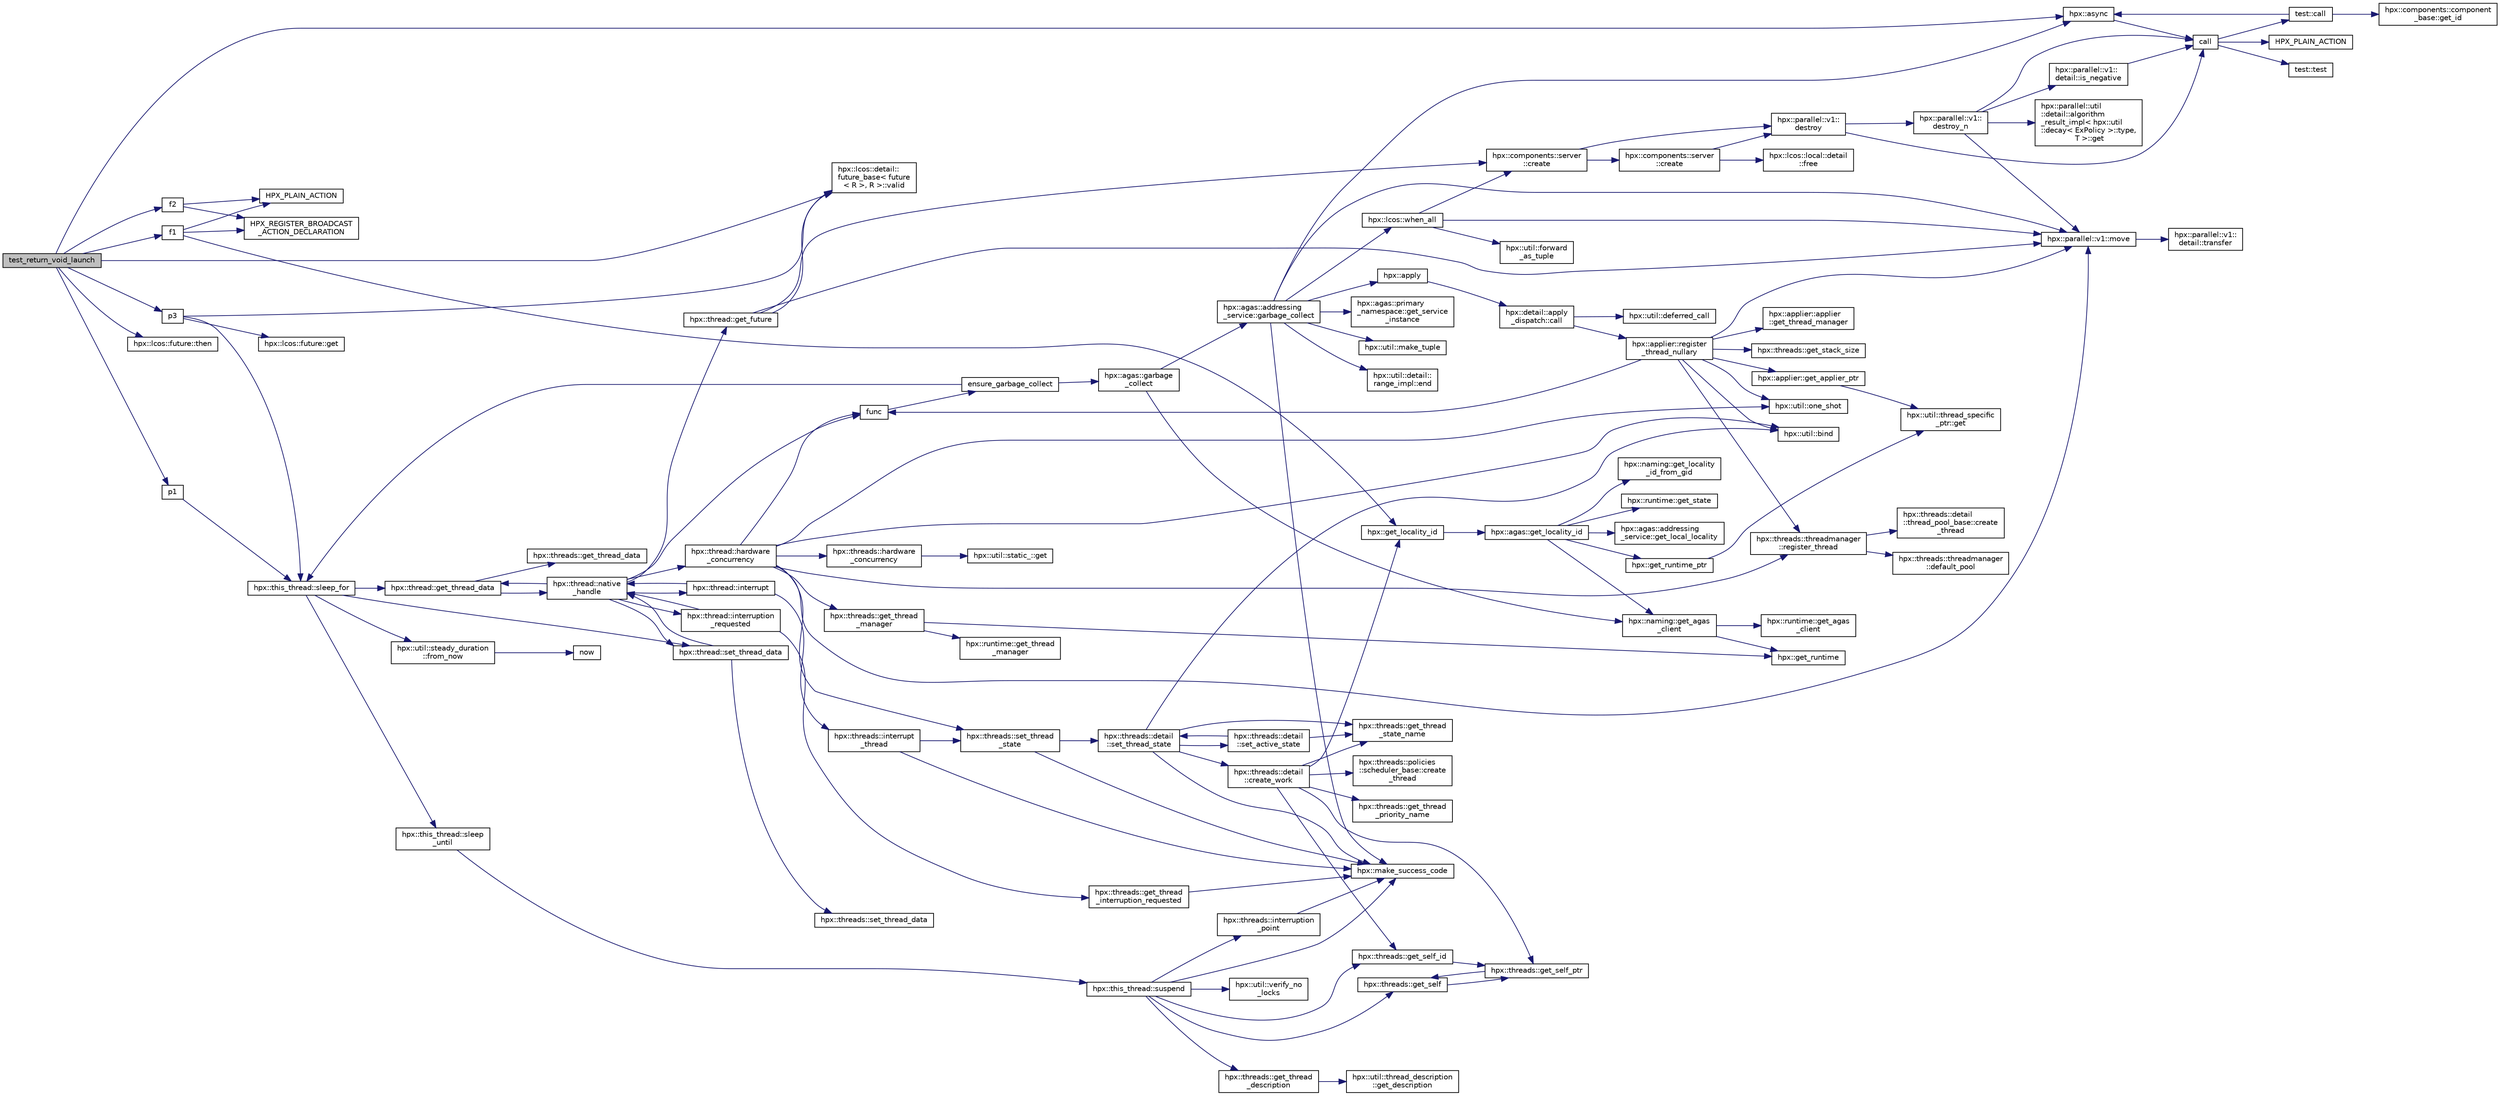 digraph "test_return_void_launch"
{
  edge [fontname="Helvetica",fontsize="10",labelfontname="Helvetica",labelfontsize="10"];
  node [fontname="Helvetica",fontsize="10",shape=record];
  rankdir="LR";
  Node1410 [label="test_return_void_launch",height=0.2,width=0.4,color="black", fillcolor="grey75", style="filled", fontcolor="black"];
  Node1410 -> Node1411 [color="midnightblue",fontsize="10",style="solid",fontname="Helvetica"];
  Node1411 [label="f1",height=0.2,width=0.4,color="black", fillcolor="white", style="filled",URL="$d8/d8b/broadcast_8cpp.html#a1751fbd41f2529b84514a9dbd767959a"];
  Node1411 -> Node1412 [color="midnightblue",fontsize="10",style="solid",fontname="Helvetica"];
  Node1412 [label="hpx::get_locality_id",height=0.2,width=0.4,color="black", fillcolor="white", style="filled",URL="$d8/d83/namespacehpx.html#a158d7c54a657bb364c1704033010697b",tooltip="Return the number of the locality this function is being called from. "];
  Node1412 -> Node1413 [color="midnightblue",fontsize="10",style="solid",fontname="Helvetica"];
  Node1413 [label="hpx::agas::get_locality_id",height=0.2,width=0.4,color="black", fillcolor="white", style="filled",URL="$dc/d54/namespacehpx_1_1agas.html#a491cc2ddecdf0f1a9129900caa6a4d3e"];
  Node1413 -> Node1414 [color="midnightblue",fontsize="10",style="solid",fontname="Helvetica"];
  Node1414 [label="hpx::get_runtime_ptr",height=0.2,width=0.4,color="black", fillcolor="white", style="filled",URL="$d8/d83/namespacehpx.html#af29daf2bb3e01b4d6495a1742b6cce64"];
  Node1414 -> Node1415 [color="midnightblue",fontsize="10",style="solid",fontname="Helvetica"];
  Node1415 [label="hpx::util::thread_specific\l_ptr::get",height=0.2,width=0.4,color="black", fillcolor="white", style="filled",URL="$d4/d4c/structhpx_1_1util_1_1thread__specific__ptr.html#a3b27d8520710478aa41d1f74206bdba9"];
  Node1413 -> Node1416 [color="midnightblue",fontsize="10",style="solid",fontname="Helvetica"];
  Node1416 [label="hpx::runtime::get_state",height=0.2,width=0.4,color="black", fillcolor="white", style="filled",URL="$d0/d7b/classhpx_1_1runtime.html#ab405f80e060dac95d624520f38b0524c"];
  Node1413 -> Node1417 [color="midnightblue",fontsize="10",style="solid",fontname="Helvetica"];
  Node1417 [label="hpx::naming::get_agas\l_client",height=0.2,width=0.4,color="black", fillcolor="white", style="filled",URL="$d4/dc9/namespacehpx_1_1naming.html#a0408fffd5d34b620712a801b0ae3b032"];
  Node1417 -> Node1418 [color="midnightblue",fontsize="10",style="solid",fontname="Helvetica"];
  Node1418 [label="hpx::get_runtime",height=0.2,width=0.4,color="black", fillcolor="white", style="filled",URL="$d8/d83/namespacehpx.html#aef902cc6c7dd3b9fbadf34d1e850a070"];
  Node1417 -> Node1419 [color="midnightblue",fontsize="10",style="solid",fontname="Helvetica"];
  Node1419 [label="hpx::runtime::get_agas\l_client",height=0.2,width=0.4,color="black", fillcolor="white", style="filled",URL="$d0/d7b/classhpx_1_1runtime.html#aeb5dddd30d6b9861669af8ad44d1a96a"];
  Node1413 -> Node1420 [color="midnightblue",fontsize="10",style="solid",fontname="Helvetica"];
  Node1420 [label="hpx::agas::addressing\l_service::get_local_locality",height=0.2,width=0.4,color="black", fillcolor="white", style="filled",URL="$db/d58/structhpx_1_1agas_1_1addressing__service.html#ab52c19a37c2a7a006c6c15f90ad0539c"];
  Node1413 -> Node1421 [color="midnightblue",fontsize="10",style="solid",fontname="Helvetica"];
  Node1421 [label="hpx::naming::get_locality\l_id_from_gid",height=0.2,width=0.4,color="black", fillcolor="white", style="filled",URL="$d4/dc9/namespacehpx_1_1naming.html#a7fd43037784560bd04fda9b49e33529f"];
  Node1411 -> Node1422 [color="midnightblue",fontsize="10",style="solid",fontname="Helvetica"];
  Node1422 [label="HPX_PLAIN_ACTION",height=0.2,width=0.4,color="black", fillcolor="white", style="filled",URL="$d8/d8b/broadcast_8cpp.html#a19685a0394ce6a99351f7a679f6eeefc"];
  Node1411 -> Node1423 [color="midnightblue",fontsize="10",style="solid",fontname="Helvetica"];
  Node1423 [label="HPX_REGISTER_BROADCAST\l_ACTION_DECLARATION",height=0.2,width=0.4,color="black", fillcolor="white", style="filled",URL="$d7/d38/addressing__service_8cpp.html#a573d764d9cb34eec46a4bdffcf07875f"];
  Node1410 -> Node1424 [color="midnightblue",fontsize="10",style="solid",fontname="Helvetica"];
  Node1424 [label="hpx::async",height=0.2,width=0.4,color="black", fillcolor="white", style="filled",URL="$d8/d83/namespacehpx.html#acb7d8e37b73b823956ce144f9a57eaa4"];
  Node1424 -> Node1425 [color="midnightblue",fontsize="10",style="solid",fontname="Helvetica"];
  Node1425 [label="call",height=0.2,width=0.4,color="black", fillcolor="white", style="filled",URL="$d2/d67/promise__1620_8cpp.html#a58357f0b82bc761e1d0b9091ed563a70"];
  Node1425 -> Node1426 [color="midnightblue",fontsize="10",style="solid",fontname="Helvetica"];
  Node1426 [label="test::test",height=0.2,width=0.4,color="black", fillcolor="white", style="filled",URL="$d8/d89/structtest.html#ab42d5ece712d716b04cb3f686f297a26"];
  Node1425 -> Node1427 [color="midnightblue",fontsize="10",style="solid",fontname="Helvetica"];
  Node1427 [label="HPX_PLAIN_ACTION",height=0.2,width=0.4,color="black", fillcolor="white", style="filled",URL="$d2/d67/promise__1620_8cpp.html#ab96aab827a4b1fcaf66cfe0ba83fef23"];
  Node1425 -> Node1428 [color="midnightblue",fontsize="10",style="solid",fontname="Helvetica"];
  Node1428 [label="test::call",height=0.2,width=0.4,color="black", fillcolor="white", style="filled",URL="$d8/d89/structtest.html#aeb29e7ed6518b9426ccf1344c52620ae"];
  Node1428 -> Node1424 [color="midnightblue",fontsize="10",style="solid",fontname="Helvetica"];
  Node1428 -> Node1429 [color="midnightblue",fontsize="10",style="solid",fontname="Helvetica"];
  Node1429 [label="hpx::components::component\l_base::get_id",height=0.2,width=0.4,color="black", fillcolor="white", style="filled",URL="$d2/de6/classhpx_1_1components_1_1component__base.html#a4c8fd93514039bdf01c48d66d82b19cd"];
  Node1410 -> Node1430 [color="midnightblue",fontsize="10",style="solid",fontname="Helvetica"];
  Node1430 [label="p1",height=0.2,width=0.4,color="black", fillcolor="white", style="filled",URL="$df/da5/future__then_8cpp.html#a8978a24b044bacf963e33824a4c1ac98"];
  Node1430 -> Node1431 [color="midnightblue",fontsize="10",style="solid",fontname="Helvetica"];
  Node1431 [label="hpx::this_thread::sleep_for",height=0.2,width=0.4,color="black", fillcolor="white", style="filled",URL="$d9/d52/namespacehpx_1_1this__thread.html#afc042a5a5fa52eef2d1d177a343435cf"];
  Node1431 -> Node1432 [color="midnightblue",fontsize="10",style="solid",fontname="Helvetica"];
  Node1432 [label="hpx::this_thread::sleep\l_until",height=0.2,width=0.4,color="black", fillcolor="white", style="filled",URL="$d9/d52/namespacehpx_1_1this__thread.html#ae12a853980115b23ff0ab8ca06622658"];
  Node1432 -> Node1433 [color="midnightblue",fontsize="10",style="solid",fontname="Helvetica"];
  Node1433 [label="hpx::this_thread::suspend",height=0.2,width=0.4,color="black", fillcolor="white", style="filled",URL="$d9/d52/namespacehpx_1_1this__thread.html#aca220026fb3014c0881d129fe31c0073"];
  Node1433 -> Node1434 [color="midnightblue",fontsize="10",style="solid",fontname="Helvetica"];
  Node1434 [label="hpx::threads::get_self",height=0.2,width=0.4,color="black", fillcolor="white", style="filled",URL="$d7/d28/namespacehpx_1_1threads.html#a07daf4d6d29233f20d66d41ab7b5b8e8"];
  Node1434 -> Node1435 [color="midnightblue",fontsize="10",style="solid",fontname="Helvetica"];
  Node1435 [label="hpx::threads::get_self_ptr",height=0.2,width=0.4,color="black", fillcolor="white", style="filled",URL="$d7/d28/namespacehpx_1_1threads.html#a22877ae347ad884cde3a51397dad6c53"];
  Node1435 -> Node1434 [color="midnightblue",fontsize="10",style="solid",fontname="Helvetica"];
  Node1433 -> Node1436 [color="midnightblue",fontsize="10",style="solid",fontname="Helvetica"];
  Node1436 [label="hpx::threads::get_self_id",height=0.2,width=0.4,color="black", fillcolor="white", style="filled",URL="$d7/d28/namespacehpx_1_1threads.html#afafe0f900b9fac3d4ed3c747625c1cfe"];
  Node1436 -> Node1435 [color="midnightblue",fontsize="10",style="solid",fontname="Helvetica"];
  Node1433 -> Node1437 [color="midnightblue",fontsize="10",style="solid",fontname="Helvetica"];
  Node1437 [label="hpx::threads::interruption\l_point",height=0.2,width=0.4,color="black", fillcolor="white", style="filled",URL="$d7/d28/namespacehpx_1_1threads.html#ada6ec56a12b050707311d8c628089059"];
  Node1437 -> Node1438 [color="midnightblue",fontsize="10",style="solid",fontname="Helvetica"];
  Node1438 [label="hpx::make_success_code",height=0.2,width=0.4,color="black", fillcolor="white", style="filled",URL="$d8/d83/namespacehpx.html#a0e8512a8f49e2a6c8185061181419d8f",tooltip="Returns error_code(hpx::success, \"success\", mode). "];
  Node1433 -> Node1439 [color="midnightblue",fontsize="10",style="solid",fontname="Helvetica"];
  Node1439 [label="hpx::util::verify_no\l_locks",height=0.2,width=0.4,color="black", fillcolor="white", style="filled",URL="$df/dad/namespacehpx_1_1util.html#ae0e1837ee6f09b79b26c2e788d2e9fc9"];
  Node1433 -> Node1440 [color="midnightblue",fontsize="10",style="solid",fontname="Helvetica"];
  Node1440 [label="hpx::threads::get_thread\l_description",height=0.2,width=0.4,color="black", fillcolor="white", style="filled",URL="$d7/d28/namespacehpx_1_1threads.html#a42fc18a7a680f4e8bc633a4b4c956701"];
  Node1440 -> Node1441 [color="midnightblue",fontsize="10",style="solid",fontname="Helvetica"];
  Node1441 [label="hpx::util::thread_description\l::get_description",height=0.2,width=0.4,color="black", fillcolor="white", style="filled",URL="$df/d9e/structhpx_1_1util_1_1thread__description.html#a8c834e14eca6eb228188022577f9f952"];
  Node1433 -> Node1438 [color="midnightblue",fontsize="10",style="solid",fontname="Helvetica"];
  Node1431 -> Node1442 [color="midnightblue",fontsize="10",style="solid",fontname="Helvetica"];
  Node1442 [label="hpx::util::steady_duration\l::from_now",height=0.2,width=0.4,color="black", fillcolor="white", style="filled",URL="$d9/d4f/classhpx_1_1util_1_1steady__duration.html#a0132206d767cd0f7395507b40111a153"];
  Node1442 -> Node1443 [color="midnightblue",fontsize="10",style="solid",fontname="Helvetica"];
  Node1443 [label="now",height=0.2,width=0.4,color="black", fillcolor="white", style="filled",URL="$de/db3/1d__stencil__1__omp_8cpp.html#a89e9667753dccfac455bd37a7a3a7b16"];
  Node1431 -> Node1444 [color="midnightblue",fontsize="10",style="solid",fontname="Helvetica"];
  Node1444 [label="hpx::thread::get_thread_data",height=0.2,width=0.4,color="black", fillcolor="white", style="filled",URL="$de/d9b/classhpx_1_1thread.html#a4535ef82cec3b953d2c941d20e3e3904"];
  Node1444 -> Node1445 [color="midnightblue",fontsize="10",style="solid",fontname="Helvetica"];
  Node1445 [label="hpx::threads::get_thread_data",height=0.2,width=0.4,color="black", fillcolor="white", style="filled",URL="$d7/d28/namespacehpx_1_1threads.html#a8737931ff6303807225f735b2b384ae4"];
  Node1444 -> Node1446 [color="midnightblue",fontsize="10",style="solid",fontname="Helvetica"];
  Node1446 [label="hpx::thread::native\l_handle",height=0.2,width=0.4,color="black", fillcolor="white", style="filled",URL="$de/d9b/classhpx_1_1thread.html#acf48190d264ab64c1c4ec99d0b421b5a"];
  Node1446 -> Node1447 [color="midnightblue",fontsize="10",style="solid",fontname="Helvetica"];
  Node1447 [label="hpx::thread::hardware\l_concurrency",height=0.2,width=0.4,color="black", fillcolor="white", style="filled",URL="$de/d9b/classhpx_1_1thread.html#a8e4fff210e02485ba493bc3a2a956c03"];
  Node1447 -> Node1448 [color="midnightblue",fontsize="10",style="solid",fontname="Helvetica"];
  Node1448 [label="hpx::threads::hardware\l_concurrency",height=0.2,width=0.4,color="black", fillcolor="white", style="filled",URL="$d7/d28/namespacehpx_1_1threads.html#aa8752a235478d2ad7b5ac467b63ab527"];
  Node1448 -> Node1449 [color="midnightblue",fontsize="10",style="solid",fontname="Helvetica"];
  Node1449 [label="hpx::util::static_::get",height=0.2,width=0.4,color="black", fillcolor="white", style="filled",URL="$d3/dbb/structhpx_1_1util_1_1static__.html#a2967c633948a3bf17a3b5405ef5a8318"];
  Node1447 -> Node1450 [color="midnightblue",fontsize="10",style="solid",fontname="Helvetica"];
  Node1450 [label="func",height=0.2,width=0.4,color="black", fillcolor="white", style="filled",URL="$d8/dfd/id__type__ref__counting__1032_8cpp.html#ab811b86ea5107ffb3351fcaa29d2c652"];
  Node1450 -> Node1451 [color="midnightblue",fontsize="10",style="solid",fontname="Helvetica"];
  Node1451 [label="ensure_garbage_collect",height=0.2,width=0.4,color="black", fillcolor="white", style="filled",URL="$d8/dfd/id__type__ref__counting__1032_8cpp.html#a5264b94bf7c262ac0e521fb290d476d5"];
  Node1451 -> Node1431 [color="midnightblue",fontsize="10",style="solid",fontname="Helvetica"];
  Node1451 -> Node1452 [color="midnightblue",fontsize="10",style="solid",fontname="Helvetica"];
  Node1452 [label="hpx::agas::garbage\l_collect",height=0.2,width=0.4,color="black", fillcolor="white", style="filled",URL="$dc/d54/namespacehpx_1_1agas.html#a951337adc4f9bd6df00a50737468e911"];
  Node1452 -> Node1417 [color="midnightblue",fontsize="10",style="solid",fontname="Helvetica"];
  Node1452 -> Node1453 [color="midnightblue",fontsize="10",style="solid",fontname="Helvetica"];
  Node1453 [label="hpx::agas::addressing\l_service::garbage_collect",height=0.2,width=0.4,color="black", fillcolor="white", style="filled",URL="$db/d58/structhpx_1_1agas_1_1addressing__service.html#a87dcae0eacf6e62d5103ebf516d86f63"];
  Node1453 -> Node1438 [color="midnightblue",fontsize="10",style="solid",fontname="Helvetica"];
  Node1453 -> Node1454 [color="midnightblue",fontsize="10",style="solid",fontname="Helvetica"];
  Node1454 [label="hpx::agas::primary\l_namespace::get_service\l_instance",height=0.2,width=0.4,color="black", fillcolor="white", style="filled",URL="$d1/d43/structhpx_1_1agas_1_1primary__namespace.html#a7630ff0f30ff8c23b13b4672c5350e2e"];
  Node1453 -> Node1455 [color="midnightblue",fontsize="10",style="solid",fontname="Helvetica"];
  Node1455 [label="hpx::util::make_tuple",height=0.2,width=0.4,color="black", fillcolor="white", style="filled",URL="$df/dad/namespacehpx_1_1util.html#a06fa74211a987d208e013f400a9f5328"];
  Node1453 -> Node1456 [color="midnightblue",fontsize="10",style="solid",fontname="Helvetica"];
  Node1456 [label="hpx::util::detail::\lrange_impl::end",height=0.2,width=0.4,color="black", fillcolor="white", style="filled",URL="$d4/d4a/namespacehpx_1_1util_1_1detail_1_1range__impl.html#afb2ea48b0902f52ee4d8b764807b4316"];
  Node1453 -> Node1457 [color="midnightblue",fontsize="10",style="solid",fontname="Helvetica"];
  Node1457 [label="hpx::apply",height=0.2,width=0.4,color="black", fillcolor="white", style="filled",URL="$d8/d83/namespacehpx.html#aa87762f0db0731d385f3fdfdb25d59fc"];
  Node1457 -> Node1458 [color="midnightblue",fontsize="10",style="solid",fontname="Helvetica"];
  Node1458 [label="hpx::detail::apply\l_dispatch::call",height=0.2,width=0.4,color="black", fillcolor="white", style="filled",URL="$db/de8/structhpx_1_1detail_1_1apply__dispatch.html#a0755fab16d281e74bcff0f8045be9459"];
  Node1458 -> Node1459 [color="midnightblue",fontsize="10",style="solid",fontname="Helvetica"];
  Node1459 [label="hpx::applier::register\l_thread_nullary",height=0.2,width=0.4,color="black", fillcolor="white", style="filled",URL="$d8/dcb/namespacehpx_1_1applier.html#a401cd1145927e58d74d1eb52aaccd936"];
  Node1459 -> Node1460 [color="midnightblue",fontsize="10",style="solid",fontname="Helvetica"];
  Node1460 [label="hpx::applier::get_applier_ptr",height=0.2,width=0.4,color="black", fillcolor="white", style="filled",URL="$d8/dcb/namespacehpx_1_1applier.html#a617483cf2b77ad3a0aa428ade7b35299"];
  Node1460 -> Node1415 [color="midnightblue",fontsize="10",style="solid",fontname="Helvetica"];
  Node1459 -> Node1450 [color="midnightblue",fontsize="10",style="solid",fontname="Helvetica"];
  Node1459 -> Node1461 [color="midnightblue",fontsize="10",style="solid",fontname="Helvetica"];
  Node1461 [label="hpx::util::bind",height=0.2,width=0.4,color="black", fillcolor="white", style="filled",URL="$df/dad/namespacehpx_1_1util.html#ad844caedf82a0173d6909d910c3e48c6"];
  Node1459 -> Node1462 [color="midnightblue",fontsize="10",style="solid",fontname="Helvetica"];
  Node1462 [label="hpx::util::one_shot",height=0.2,width=0.4,color="black", fillcolor="white", style="filled",URL="$df/dad/namespacehpx_1_1util.html#a273e61be42a72415291e0ec0a4f28c7a"];
  Node1459 -> Node1463 [color="midnightblue",fontsize="10",style="solid",fontname="Helvetica"];
  Node1463 [label="hpx::parallel::v1::move",height=0.2,width=0.4,color="black", fillcolor="white", style="filled",URL="$db/db9/namespacehpx_1_1parallel_1_1v1.html#aa7c4ede081ce786c9d1eb1adff495cfc"];
  Node1463 -> Node1464 [color="midnightblue",fontsize="10",style="solid",fontname="Helvetica"];
  Node1464 [label="hpx::parallel::v1::\ldetail::transfer",height=0.2,width=0.4,color="black", fillcolor="white", style="filled",URL="$d2/ddd/namespacehpx_1_1parallel_1_1v1_1_1detail.html#ab1b56a05e1885ca7cc7ffa1804dd2f3c"];
  Node1459 -> Node1465 [color="midnightblue",fontsize="10",style="solid",fontname="Helvetica"];
  Node1465 [label="hpx::threads::get_stack_size",height=0.2,width=0.4,color="black", fillcolor="white", style="filled",URL="$d7/d28/namespacehpx_1_1threads.html#af597241b3c2785150be206737ca04aa6",tooltip="The get_stack_size function is part of the thread related API. It. "];
  Node1459 -> Node1466 [color="midnightblue",fontsize="10",style="solid",fontname="Helvetica"];
  Node1466 [label="hpx::applier::applier\l::get_thread_manager",height=0.2,width=0.4,color="black", fillcolor="white", style="filled",URL="$da/dcb/classhpx_1_1applier_1_1applier.html#acc36d583973701e573be39da97bba866",tooltip="Access the thread-manager instance associated with this applier. "];
  Node1459 -> Node1467 [color="midnightblue",fontsize="10",style="solid",fontname="Helvetica"];
  Node1467 [label="hpx::threads::threadmanager\l::register_thread",height=0.2,width=0.4,color="black", fillcolor="white", style="filled",URL="$d5/daa/classhpx_1_1threads_1_1threadmanager.html#a7f79c7578e08a60ca45eb276ce8133d8"];
  Node1467 -> Node1468 [color="midnightblue",fontsize="10",style="solid",fontname="Helvetica"];
  Node1468 [label="hpx::threads::threadmanager\l::default_pool",height=0.2,width=0.4,color="black", fillcolor="white", style="filled",URL="$d5/daa/classhpx_1_1threads_1_1threadmanager.html#a851f067d03b5dd1c5e6a9a6a841e05df"];
  Node1467 -> Node1469 [color="midnightblue",fontsize="10",style="solid",fontname="Helvetica"];
  Node1469 [label="hpx::threads::detail\l::thread_pool_base::create\l_thread",height=0.2,width=0.4,color="black", fillcolor="white", style="filled",URL="$de/dae/classhpx_1_1threads_1_1detail_1_1thread__pool__base.html#ad35d3779eef6f4528e62a26d71b34b34"];
  Node1458 -> Node1470 [color="midnightblue",fontsize="10",style="solid",fontname="Helvetica"];
  Node1470 [label="hpx::util::deferred_call",height=0.2,width=0.4,color="black", fillcolor="white", style="filled",URL="$df/dad/namespacehpx_1_1util.html#acdded623c658a7a3436f7e76bc9d881c"];
  Node1453 -> Node1463 [color="midnightblue",fontsize="10",style="solid",fontname="Helvetica"];
  Node1453 -> Node1424 [color="midnightblue",fontsize="10",style="solid",fontname="Helvetica"];
  Node1453 -> Node1471 [color="midnightblue",fontsize="10",style="solid",fontname="Helvetica"];
  Node1471 [label="hpx::lcos::when_all",height=0.2,width=0.4,color="black", fillcolor="white", style="filled",URL="$d2/dc9/namespacehpx_1_1lcos.html#a1a6fb024d8690923fb185d5aee204d54"];
  Node1471 -> Node1472 [color="midnightblue",fontsize="10",style="solid",fontname="Helvetica"];
  Node1472 [label="hpx::util::forward\l_as_tuple",height=0.2,width=0.4,color="black", fillcolor="white", style="filled",URL="$df/dad/namespacehpx_1_1util.html#ab7c31e3f24c3302a4f67b6735a6fa597"];
  Node1471 -> Node1463 [color="midnightblue",fontsize="10",style="solid",fontname="Helvetica"];
  Node1471 -> Node1473 [color="midnightblue",fontsize="10",style="solid",fontname="Helvetica"];
  Node1473 [label="hpx::components::server\l::create",height=0.2,width=0.4,color="black", fillcolor="white", style="filled",URL="$d2/da2/namespacehpx_1_1components_1_1server.html#ac776c89f3d68ceb910e8cee9fa937ab4",tooltip="Create arrays of components using their default constructor. "];
  Node1473 -> Node1474 [color="midnightblue",fontsize="10",style="solid",fontname="Helvetica"];
  Node1474 [label="hpx::components::server\l::create",height=0.2,width=0.4,color="black", fillcolor="white", style="filled",URL="$d2/da2/namespacehpx_1_1components_1_1server.html#a77d26de181c97b444565e230577981bd"];
  Node1474 -> Node1475 [color="midnightblue",fontsize="10",style="solid",fontname="Helvetica"];
  Node1475 [label="hpx::lcos::local::detail\l::free",height=0.2,width=0.4,color="black", fillcolor="white", style="filled",URL="$d4/dcb/namespacehpx_1_1lcos_1_1local_1_1detail.html#a55a940f019734e9bb045dc123cd80e48"];
  Node1474 -> Node1476 [color="midnightblue",fontsize="10",style="solid",fontname="Helvetica"];
  Node1476 [label="hpx::parallel::v1::\ldestroy",height=0.2,width=0.4,color="black", fillcolor="white", style="filled",URL="$db/db9/namespacehpx_1_1parallel_1_1v1.html#acf303558375048e8a7cc9a2c2e09477f"];
  Node1476 -> Node1425 [color="midnightblue",fontsize="10",style="solid",fontname="Helvetica"];
  Node1476 -> Node1477 [color="midnightblue",fontsize="10",style="solid",fontname="Helvetica"];
  Node1477 [label="hpx::parallel::v1::\ldestroy_n",height=0.2,width=0.4,color="black", fillcolor="white", style="filled",URL="$db/db9/namespacehpx_1_1parallel_1_1v1.html#a71d0691132a300690163f5636bcd5bd3"];
  Node1477 -> Node1478 [color="midnightblue",fontsize="10",style="solid",fontname="Helvetica"];
  Node1478 [label="hpx::parallel::v1::\ldetail::is_negative",height=0.2,width=0.4,color="black", fillcolor="white", style="filled",URL="$d2/ddd/namespacehpx_1_1parallel_1_1v1_1_1detail.html#adf2e40fc4b20ad0fd442ee3118a4d527"];
  Node1478 -> Node1425 [color="midnightblue",fontsize="10",style="solid",fontname="Helvetica"];
  Node1477 -> Node1479 [color="midnightblue",fontsize="10",style="solid",fontname="Helvetica"];
  Node1479 [label="hpx::parallel::util\l::detail::algorithm\l_result_impl\< hpx::util\l::decay\< ExPolicy \>::type,\l T \>::get",height=0.2,width=0.4,color="black", fillcolor="white", style="filled",URL="$d2/d42/structhpx_1_1parallel_1_1util_1_1detail_1_1algorithm__result__impl.html#ab5b051e8ec74eff5e0e62fd63f5d377e"];
  Node1477 -> Node1463 [color="midnightblue",fontsize="10",style="solid",fontname="Helvetica"];
  Node1477 -> Node1425 [color="midnightblue",fontsize="10",style="solid",fontname="Helvetica"];
  Node1473 -> Node1476 [color="midnightblue",fontsize="10",style="solid",fontname="Helvetica"];
  Node1447 -> Node1461 [color="midnightblue",fontsize="10",style="solid",fontname="Helvetica"];
  Node1447 -> Node1462 [color="midnightblue",fontsize="10",style="solid",fontname="Helvetica"];
  Node1447 -> Node1463 [color="midnightblue",fontsize="10",style="solid",fontname="Helvetica"];
  Node1447 -> Node1480 [color="midnightblue",fontsize="10",style="solid",fontname="Helvetica"];
  Node1480 [label="hpx::threads::get_thread\l_manager",height=0.2,width=0.4,color="black", fillcolor="white", style="filled",URL="$d7/d28/namespacehpx_1_1threads.html#a076973c3a53beadde7d967e22c4f6cce"];
  Node1480 -> Node1418 [color="midnightblue",fontsize="10",style="solid",fontname="Helvetica"];
  Node1480 -> Node1481 [color="midnightblue",fontsize="10",style="solid",fontname="Helvetica"];
  Node1481 [label="hpx::runtime::get_thread\l_manager",height=0.2,width=0.4,color="black", fillcolor="white", style="filled",URL="$d0/d7b/classhpx_1_1runtime.html#a865b12d57fcd44a8d3dda3e35414f563"];
  Node1447 -> Node1467 [color="midnightblue",fontsize="10",style="solid",fontname="Helvetica"];
  Node1447 -> Node1482 [color="midnightblue",fontsize="10",style="solid",fontname="Helvetica"];
  Node1482 [label="hpx::threads::set_thread\l_state",height=0.2,width=0.4,color="black", fillcolor="white", style="filled",URL="$d7/d28/namespacehpx_1_1threads.html#ac0690ad16ad778bcc79dcd727cc33025",tooltip="Set the thread state of the thread referenced by the thread_id id. "];
  Node1482 -> Node1438 [color="midnightblue",fontsize="10",style="solid",fontname="Helvetica"];
  Node1482 -> Node1483 [color="midnightblue",fontsize="10",style="solid",fontname="Helvetica"];
  Node1483 [label="hpx::threads::detail\l::set_thread_state",height=0.2,width=0.4,color="black", fillcolor="white", style="filled",URL="$d2/dd1/namespacehpx_1_1threads_1_1detail.html#af85ddc854c4a149bf1738eb1b111b9ab"];
  Node1483 -> Node1484 [color="midnightblue",fontsize="10",style="solid",fontname="Helvetica"];
  Node1484 [label="hpx::threads::get_thread\l_state_name",height=0.2,width=0.4,color="black", fillcolor="white", style="filled",URL="$d7/d28/namespacehpx_1_1threads.html#a26f91ea8d2195f165c033241c5cd11db"];
  Node1483 -> Node1438 [color="midnightblue",fontsize="10",style="solid",fontname="Helvetica"];
  Node1483 -> Node1461 [color="midnightblue",fontsize="10",style="solid",fontname="Helvetica"];
  Node1483 -> Node1485 [color="midnightblue",fontsize="10",style="solid",fontname="Helvetica"];
  Node1485 [label="hpx::threads::detail\l::set_active_state",height=0.2,width=0.4,color="black", fillcolor="white", style="filled",URL="$d2/dd1/namespacehpx_1_1threads_1_1detail.html#a45884a5bf04ad66a4f259231a3947e76"];
  Node1485 -> Node1484 [color="midnightblue",fontsize="10",style="solid",fontname="Helvetica"];
  Node1485 -> Node1483 [color="midnightblue",fontsize="10",style="solid",fontname="Helvetica"];
  Node1483 -> Node1486 [color="midnightblue",fontsize="10",style="solid",fontname="Helvetica"];
  Node1486 [label="hpx::threads::detail\l::create_work",height=0.2,width=0.4,color="black", fillcolor="white", style="filled",URL="$d2/dd1/namespacehpx_1_1threads_1_1detail.html#ae22384a3c1b1a1940032fad068fb54b1"];
  Node1486 -> Node1484 [color="midnightblue",fontsize="10",style="solid",fontname="Helvetica"];
  Node1486 -> Node1487 [color="midnightblue",fontsize="10",style="solid",fontname="Helvetica"];
  Node1487 [label="hpx::threads::get_thread\l_priority_name",height=0.2,width=0.4,color="black", fillcolor="white", style="filled",URL="$d7/d28/namespacehpx_1_1threads.html#a9c6b2fec0c1cf5b06ff83ce756ca6d42"];
  Node1486 -> Node1435 [color="midnightblue",fontsize="10",style="solid",fontname="Helvetica"];
  Node1486 -> Node1436 [color="midnightblue",fontsize="10",style="solid",fontname="Helvetica"];
  Node1486 -> Node1412 [color="midnightblue",fontsize="10",style="solid",fontname="Helvetica"];
  Node1486 -> Node1488 [color="midnightblue",fontsize="10",style="solid",fontname="Helvetica"];
  Node1488 [label="hpx::threads::policies\l::scheduler_base::create\l_thread",height=0.2,width=0.4,color="black", fillcolor="white", style="filled",URL="$dd/d7e/structhpx_1_1threads_1_1policies_1_1scheduler__base.html#ad3b05cd7f363cc8e8410ce368c3794e0"];
  Node1446 -> Node1489 [color="midnightblue",fontsize="10",style="solid",fontname="Helvetica"];
  Node1489 [label="hpx::thread::interrupt",height=0.2,width=0.4,color="black", fillcolor="white", style="filled",URL="$de/d9b/classhpx_1_1thread.html#ac34d0d033aa743c476a79dbc2e1a8a39"];
  Node1489 -> Node1490 [color="midnightblue",fontsize="10",style="solid",fontname="Helvetica"];
  Node1490 [label="hpx::threads::interrupt\l_thread",height=0.2,width=0.4,color="black", fillcolor="white", style="filled",URL="$d7/d28/namespacehpx_1_1threads.html#a6bdda1a2aab61b9b13d274b5155d7e73"];
  Node1490 -> Node1438 [color="midnightblue",fontsize="10",style="solid",fontname="Helvetica"];
  Node1490 -> Node1482 [color="midnightblue",fontsize="10",style="solid",fontname="Helvetica"];
  Node1489 -> Node1446 [color="midnightblue",fontsize="10",style="solid",fontname="Helvetica"];
  Node1446 -> Node1491 [color="midnightblue",fontsize="10",style="solid",fontname="Helvetica"];
  Node1491 [label="hpx::thread::interruption\l_requested",height=0.2,width=0.4,color="black", fillcolor="white", style="filled",URL="$de/d9b/classhpx_1_1thread.html#a33276bb4c20bbb0b1978944e18ef71b8"];
  Node1491 -> Node1492 [color="midnightblue",fontsize="10",style="solid",fontname="Helvetica"];
  Node1492 [label="hpx::threads::get_thread\l_interruption_requested",height=0.2,width=0.4,color="black", fillcolor="white", style="filled",URL="$d7/d28/namespacehpx_1_1threads.html#ae64a7fdb8b5c8bac7be0c8282672a03b"];
  Node1492 -> Node1438 [color="midnightblue",fontsize="10",style="solid",fontname="Helvetica"];
  Node1491 -> Node1446 [color="midnightblue",fontsize="10",style="solid",fontname="Helvetica"];
  Node1446 -> Node1493 [color="midnightblue",fontsize="10",style="solid",fontname="Helvetica"];
  Node1493 [label="hpx::thread::get_future",height=0.2,width=0.4,color="black", fillcolor="white", style="filled",URL="$de/d9b/classhpx_1_1thread.html#a87fdb0d8da826366fc190ed224900a64"];
  Node1493 -> Node1494 [color="midnightblue",fontsize="10",style="solid",fontname="Helvetica"];
  Node1494 [label="hpx::lcos::detail::\lfuture_base\< future\l\< R \>, R \>::valid",height=0.2,width=0.4,color="black", fillcolor="white", style="filled",URL="$d5/dd7/classhpx_1_1lcos_1_1detail_1_1future__base.html#aaf7beb7374815614363033bd96573e75"];
  Node1493 -> Node1473 [color="midnightblue",fontsize="10",style="solid",fontname="Helvetica"];
  Node1493 -> Node1463 [color="midnightblue",fontsize="10",style="solid",fontname="Helvetica"];
  Node1446 -> Node1444 [color="midnightblue",fontsize="10",style="solid",fontname="Helvetica"];
  Node1446 -> Node1495 [color="midnightblue",fontsize="10",style="solid",fontname="Helvetica"];
  Node1495 [label="hpx::thread::set_thread_data",height=0.2,width=0.4,color="black", fillcolor="white", style="filled",URL="$de/d9b/classhpx_1_1thread.html#a7317a3cf5251f3b33c990449570d4cea"];
  Node1495 -> Node1496 [color="midnightblue",fontsize="10",style="solid",fontname="Helvetica"];
  Node1496 [label="hpx::threads::set_thread_data",height=0.2,width=0.4,color="black", fillcolor="white", style="filled",URL="$d7/d28/namespacehpx_1_1threads.html#a00a625acc149fce3ae38e4340454acf7"];
  Node1495 -> Node1446 [color="midnightblue",fontsize="10",style="solid",fontname="Helvetica"];
  Node1446 -> Node1450 [color="midnightblue",fontsize="10",style="solid",fontname="Helvetica"];
  Node1431 -> Node1495 [color="midnightblue",fontsize="10",style="solid",fontname="Helvetica"];
  Node1410 -> Node1494 [color="midnightblue",fontsize="10",style="solid",fontname="Helvetica"];
  Node1410 -> Node1497 [color="midnightblue",fontsize="10",style="solid",fontname="Helvetica"];
  Node1497 [label="f2",height=0.2,width=0.4,color="black", fillcolor="white", style="filled",URL="$d8/d8b/broadcast_8cpp.html#a90b718127ae383af9c1b52fb8d5e1166"];
  Node1497 -> Node1422 [color="midnightblue",fontsize="10",style="solid",fontname="Helvetica"];
  Node1497 -> Node1423 [color="midnightblue",fontsize="10",style="solid",fontname="Helvetica"];
  Node1410 -> Node1498 [color="midnightblue",fontsize="10",style="solid",fontname="Helvetica"];
  Node1498 [label="hpx::lcos::future::then",height=0.2,width=0.4,color="black", fillcolor="white", style="filled",URL="$d0/d33/classhpx_1_1lcos_1_1future.html#a17045dee172c36e208b2cbd400fa8797"];
  Node1410 -> Node1499 [color="midnightblue",fontsize="10",style="solid",fontname="Helvetica"];
  Node1499 [label="p3",height=0.2,width=0.4,color="black", fillcolor="white", style="filled",URL="$df/da5/future__then_8cpp.html#ada3ca76feabb79611290ef351f1ad171"];
  Node1499 -> Node1494 [color="midnightblue",fontsize="10",style="solid",fontname="Helvetica"];
  Node1499 -> Node1500 [color="midnightblue",fontsize="10",style="solid",fontname="Helvetica"];
  Node1500 [label="hpx::lcos::future::get",height=0.2,width=0.4,color="black", fillcolor="white", style="filled",URL="$d0/d33/classhpx_1_1lcos_1_1future.html#a8c28269486d5620ac48af349f17bb41c"];
  Node1499 -> Node1431 [color="midnightblue",fontsize="10",style="solid",fontname="Helvetica"];
}
